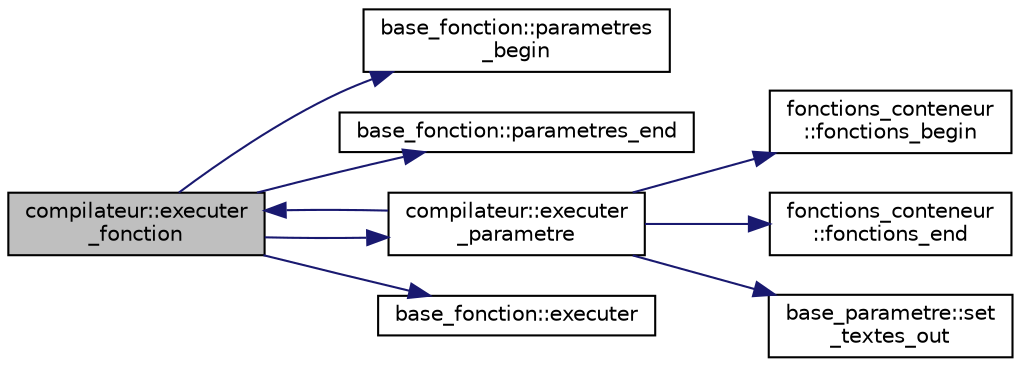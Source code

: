 digraph "compilateur::executer_fonction"
{
  edge [fontname="Helvetica",fontsize="10",labelfontname="Helvetica",labelfontsize="10"];
  node [fontname="Helvetica",fontsize="10",shape=record];
  rankdir="LR";
  Node35 [label="compilateur::executer\l_fonction",height=0.2,width=0.4,color="black", fillcolor="grey75", style="filled", fontcolor="black"];
  Node35 -> Node36 [color="midnightblue",fontsize="10",style="solid",fontname="Helvetica"];
  Node36 [label="base_fonction::parametres\l_begin",height=0.2,width=0.4,color="black", fillcolor="white", style="filled",URL="$classbase__fonction.html#aa6a1b06544f57e26311eba48b08eaf54"];
  Node35 -> Node37 [color="midnightblue",fontsize="10",style="solid",fontname="Helvetica"];
  Node37 [label="base_fonction::parametres_end",height=0.2,width=0.4,color="black", fillcolor="white", style="filled",URL="$classbase__fonction.html#a39f01a1372ee04c2620602c530431506"];
  Node35 -> Node38 [color="midnightblue",fontsize="10",style="solid",fontname="Helvetica"];
  Node38 [label="compilateur::executer\l_parametre",height=0.2,width=0.4,color="black", fillcolor="white", style="filled",URL="$classcompilateur.html#a20fb0cd0d943e986ac0e44d8d1aa961b",tooltip="Exécute un paramètre donné. "];
  Node38 -> Node39 [color="midnightblue",fontsize="10",style="solid",fontname="Helvetica"];
  Node39 [label="fonctions_conteneur\l::fonctions_begin",height=0.2,width=0.4,color="black", fillcolor="white", style="filled",URL="$classfonctions__conteneur.html#aa1db33c3a0bf76b354e77b4a4324357a"];
  Node38 -> Node40 [color="midnightblue",fontsize="10",style="solid",fontname="Helvetica"];
  Node40 [label="fonctions_conteneur\l::fonctions_end",height=0.2,width=0.4,color="black", fillcolor="white", style="filled",URL="$classfonctions__conteneur.html#a165ee65380980b58b521a62810cd7e27"];
  Node38 -> Node35 [color="midnightblue",fontsize="10",style="solid",fontname="Helvetica"];
  Node38 -> Node41 [color="midnightblue",fontsize="10",style="solid",fontname="Helvetica"];
  Node41 [label="base_parametre::set\l_textes_out",height=0.2,width=0.4,color="black", fillcolor="white", style="filled",URL="$classbase__parametre.html#a5a2f1cde20d86a4bdeda4e9f1da30ac3"];
  Node35 -> Node42 [color="midnightblue",fontsize="10",style="solid",fontname="Helvetica"];
  Node42 [label="base_fonction::executer",height=0.2,width=0.4,color="black", fillcolor="white", style="filled",URL="$classbase__fonction.html#a40c0fb234af5ed3cdbf8a56b5e607c98",tooltip="Méthode virtuelle pure d&#39;application de la fonction. "];
}
